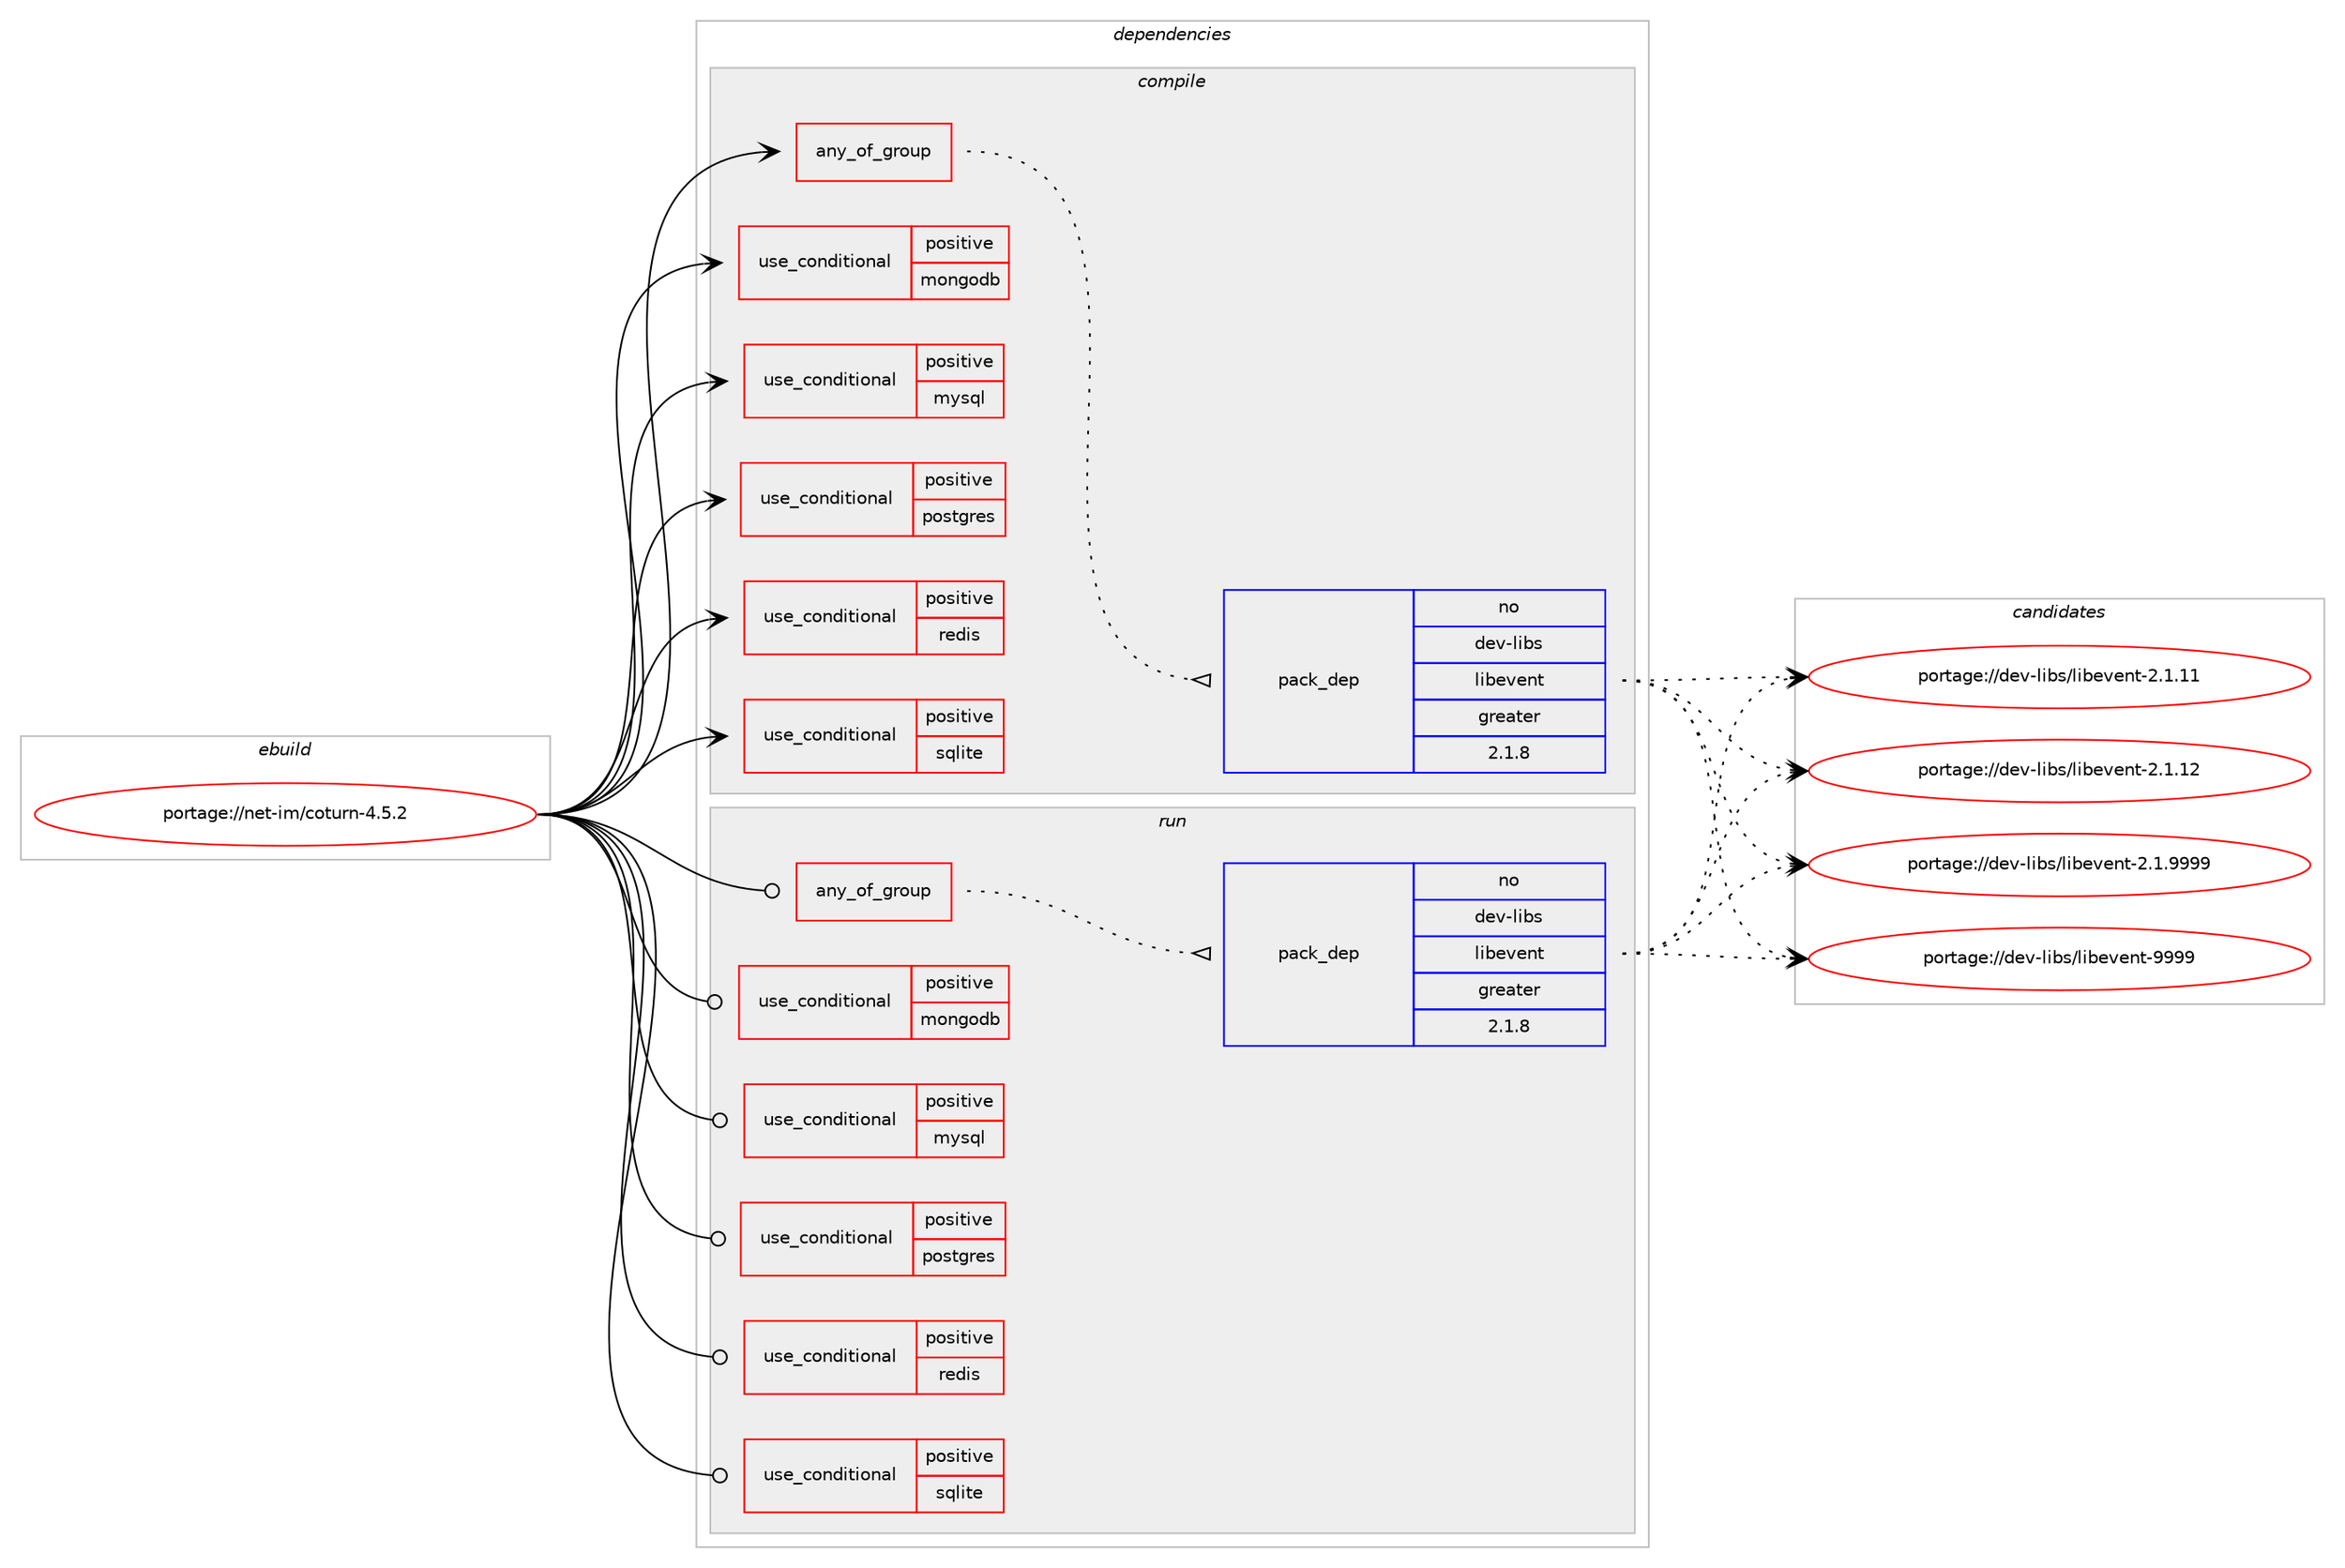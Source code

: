digraph prolog {

# *************
# Graph options
# *************

newrank=true;
concentrate=true;
compound=true;
graph [rankdir=LR,fontname=Helvetica,fontsize=10,ranksep=1.5];#, ranksep=2.5, nodesep=0.2];
edge  [arrowhead=vee];
node  [fontname=Helvetica,fontsize=10];

# **********
# The ebuild
# **********

subgraph cluster_leftcol {
color=gray;
rank=same;
label=<<i>ebuild</i>>;
id [label="portage://net-im/coturn-4.5.2", color=red, width=4, href="../net-im/coturn-4.5.2.svg"];
}

# ****************
# The dependencies
# ****************

subgraph cluster_midcol {
color=gray;
label=<<i>dependencies</i>>;
subgraph cluster_compile {
fillcolor="#eeeeee";
style=filled;
label=<<i>compile</i>>;
subgraph any15 {
dependency831 [label=<<TABLE BORDER="0" CELLBORDER="1" CELLSPACING="0" CELLPADDING="4"><TR><TD CELLPADDING="10">any_of_group</TD></TR></TABLE>>, shape=none, color=red];# *** BEGIN UNKNOWN DEPENDENCY TYPE (TODO) ***
# dependency831 -> package_dependency(portage://net-im/coturn-4.5.2,install,no,dev-libs,libevent,none,[,,],[],[use(disable(ssl),none),use(enable(libressl),none)])
# *** END UNKNOWN DEPENDENCY TYPE (TODO) ***

# *** BEGIN UNKNOWN DEPENDENCY TYPE (TODO) ***
# dependency831 -> package_dependency(portage://net-im/coturn-4.5.2,install,no,dev-libs,libevent,none,[,,],[],[use(enable(ssl),none),use(disable(libressl),none)])
# *** END UNKNOWN DEPENDENCY TYPE (TODO) ***

subgraph pack206 {
dependency832 [label=<<TABLE BORDER="0" CELLBORDER="1" CELLSPACING="0" CELLPADDING="4" WIDTH="220"><TR><TD ROWSPAN="6" CELLPADDING="30">pack_dep</TD></TR><TR><TD WIDTH="110">no</TD></TR><TR><TD>dev-libs</TD></TR><TR><TD>libevent</TD></TR><TR><TD>greater</TD></TR><TR><TD>2.1.8</TD></TR></TABLE>>, shape=none, color=blue];
}
dependency831:e -> dependency832:w [weight=20,style="dotted",arrowhead="oinv"];
}
id:e -> dependency831:w [weight=20,style="solid",arrowhead="vee"];
subgraph cond612 {
dependency833 [label=<<TABLE BORDER="0" CELLBORDER="1" CELLSPACING="0" CELLPADDING="4"><TR><TD ROWSPAN="3" CELLPADDING="10">use_conditional</TD></TR><TR><TD>positive</TD></TR><TR><TD>mongodb</TD></TR></TABLE>>, shape=none, color=red];
# *** BEGIN UNKNOWN DEPENDENCY TYPE (TODO) ***
# dependency833 -> package_dependency(portage://net-im/coturn-4.5.2,install,no,dev-libs,mongo-c-driver,none,[,,],[],[])
# *** END UNKNOWN DEPENDENCY TYPE (TODO) ***

}
id:e -> dependency833:w [weight=20,style="solid",arrowhead="vee"];
subgraph cond613 {
dependency834 [label=<<TABLE BORDER="0" CELLBORDER="1" CELLSPACING="0" CELLPADDING="4"><TR><TD ROWSPAN="3" CELLPADDING="10">use_conditional</TD></TR><TR><TD>positive</TD></TR><TR><TD>mysql</TD></TR></TABLE>>, shape=none, color=red];
# *** BEGIN UNKNOWN DEPENDENCY TYPE (TODO) ***
# dependency834 -> package_dependency(portage://net-im/coturn-4.5.2,install,no,dev-db,mysql-connector-c,none,[,,],[],[])
# *** END UNKNOWN DEPENDENCY TYPE (TODO) ***

}
id:e -> dependency834:w [weight=20,style="solid",arrowhead="vee"];
subgraph cond614 {
dependency835 [label=<<TABLE BORDER="0" CELLBORDER="1" CELLSPACING="0" CELLPADDING="4"><TR><TD ROWSPAN="3" CELLPADDING="10">use_conditional</TD></TR><TR><TD>positive</TD></TR><TR><TD>postgres</TD></TR></TABLE>>, shape=none, color=red];
# *** BEGIN UNKNOWN DEPENDENCY TYPE (TODO) ***
# dependency835 -> package_dependency(portage://net-im/coturn-4.5.2,install,no,dev-db,postgresql,none,[,,],any_different_slot,[])
# *** END UNKNOWN DEPENDENCY TYPE (TODO) ***

}
id:e -> dependency835:w [weight=20,style="solid",arrowhead="vee"];
subgraph cond615 {
dependency836 [label=<<TABLE BORDER="0" CELLBORDER="1" CELLSPACING="0" CELLPADDING="4"><TR><TD ROWSPAN="3" CELLPADDING="10">use_conditional</TD></TR><TR><TD>positive</TD></TR><TR><TD>redis</TD></TR></TABLE>>, shape=none, color=red];
# *** BEGIN UNKNOWN DEPENDENCY TYPE (TODO) ***
# dependency836 -> package_dependency(portage://net-im/coturn-4.5.2,install,no,dev-libs,hiredis,none,[,,],[],[])
# *** END UNKNOWN DEPENDENCY TYPE (TODO) ***

}
id:e -> dependency836:w [weight=20,style="solid",arrowhead="vee"];
subgraph cond616 {
dependency837 [label=<<TABLE BORDER="0" CELLBORDER="1" CELLSPACING="0" CELLPADDING="4"><TR><TD ROWSPAN="3" CELLPADDING="10">use_conditional</TD></TR><TR><TD>positive</TD></TR><TR><TD>sqlite</TD></TR></TABLE>>, shape=none, color=red];
# *** BEGIN UNKNOWN DEPENDENCY TYPE (TODO) ***
# dependency837 -> package_dependency(portage://net-im/coturn-4.5.2,install,no,dev-db,sqlite,none,[,,],[],[])
# *** END UNKNOWN DEPENDENCY TYPE (TODO) ***

}
id:e -> dependency837:w [weight=20,style="solid",arrowhead="vee"];
# *** BEGIN UNKNOWN DEPENDENCY TYPE (TODO) ***
# id -> package_dependency(portage://net-im/coturn-4.5.2,install,no,acct-group,turnserver,none,[,,],[],[])
# *** END UNKNOWN DEPENDENCY TYPE (TODO) ***

# *** BEGIN UNKNOWN DEPENDENCY TYPE (TODO) ***
# id -> package_dependency(portage://net-im/coturn-4.5.2,install,no,acct-user,turnserver,none,[,,],[],[])
# *** END UNKNOWN DEPENDENCY TYPE (TODO) ***

}
subgraph cluster_compileandrun {
fillcolor="#eeeeee";
style=filled;
label=<<i>compile and run</i>>;
}
subgraph cluster_run {
fillcolor="#eeeeee";
style=filled;
label=<<i>run</i>>;
subgraph any16 {
dependency838 [label=<<TABLE BORDER="0" CELLBORDER="1" CELLSPACING="0" CELLPADDING="4"><TR><TD CELLPADDING="10">any_of_group</TD></TR></TABLE>>, shape=none, color=red];# *** BEGIN UNKNOWN DEPENDENCY TYPE (TODO) ***
# dependency838 -> package_dependency(portage://net-im/coturn-4.5.2,run,no,dev-libs,libevent,none,[,,],[],[use(disable(ssl),none),use(enable(libressl),none)])
# *** END UNKNOWN DEPENDENCY TYPE (TODO) ***

# *** BEGIN UNKNOWN DEPENDENCY TYPE (TODO) ***
# dependency838 -> package_dependency(portage://net-im/coturn-4.5.2,run,no,dev-libs,libevent,none,[,,],[],[use(enable(ssl),none),use(disable(libressl),none)])
# *** END UNKNOWN DEPENDENCY TYPE (TODO) ***

subgraph pack207 {
dependency839 [label=<<TABLE BORDER="0" CELLBORDER="1" CELLSPACING="0" CELLPADDING="4" WIDTH="220"><TR><TD ROWSPAN="6" CELLPADDING="30">pack_dep</TD></TR><TR><TD WIDTH="110">no</TD></TR><TR><TD>dev-libs</TD></TR><TR><TD>libevent</TD></TR><TR><TD>greater</TD></TR><TR><TD>2.1.8</TD></TR></TABLE>>, shape=none, color=blue];
}
dependency838:e -> dependency839:w [weight=20,style="dotted",arrowhead="oinv"];
}
id:e -> dependency838:w [weight=20,style="solid",arrowhead="odot"];
subgraph cond617 {
dependency840 [label=<<TABLE BORDER="0" CELLBORDER="1" CELLSPACING="0" CELLPADDING="4"><TR><TD ROWSPAN="3" CELLPADDING="10">use_conditional</TD></TR><TR><TD>positive</TD></TR><TR><TD>mongodb</TD></TR></TABLE>>, shape=none, color=red];
# *** BEGIN UNKNOWN DEPENDENCY TYPE (TODO) ***
# dependency840 -> package_dependency(portage://net-im/coturn-4.5.2,run,no,dev-libs,mongo-c-driver,none,[,,],[],[])
# *** END UNKNOWN DEPENDENCY TYPE (TODO) ***

}
id:e -> dependency840:w [weight=20,style="solid",arrowhead="odot"];
subgraph cond618 {
dependency841 [label=<<TABLE BORDER="0" CELLBORDER="1" CELLSPACING="0" CELLPADDING="4"><TR><TD ROWSPAN="3" CELLPADDING="10">use_conditional</TD></TR><TR><TD>positive</TD></TR><TR><TD>mysql</TD></TR></TABLE>>, shape=none, color=red];
# *** BEGIN UNKNOWN DEPENDENCY TYPE (TODO) ***
# dependency841 -> package_dependency(portage://net-im/coturn-4.5.2,run,no,dev-db,mysql-connector-c,none,[,,],[],[])
# *** END UNKNOWN DEPENDENCY TYPE (TODO) ***

}
id:e -> dependency841:w [weight=20,style="solid",arrowhead="odot"];
subgraph cond619 {
dependency842 [label=<<TABLE BORDER="0" CELLBORDER="1" CELLSPACING="0" CELLPADDING="4"><TR><TD ROWSPAN="3" CELLPADDING="10">use_conditional</TD></TR><TR><TD>positive</TD></TR><TR><TD>postgres</TD></TR></TABLE>>, shape=none, color=red];
# *** BEGIN UNKNOWN DEPENDENCY TYPE (TODO) ***
# dependency842 -> package_dependency(portage://net-im/coturn-4.5.2,run,no,dev-db,postgresql,none,[,,],any_different_slot,[])
# *** END UNKNOWN DEPENDENCY TYPE (TODO) ***

}
id:e -> dependency842:w [weight=20,style="solid",arrowhead="odot"];
subgraph cond620 {
dependency843 [label=<<TABLE BORDER="0" CELLBORDER="1" CELLSPACING="0" CELLPADDING="4"><TR><TD ROWSPAN="3" CELLPADDING="10">use_conditional</TD></TR><TR><TD>positive</TD></TR><TR><TD>redis</TD></TR></TABLE>>, shape=none, color=red];
# *** BEGIN UNKNOWN DEPENDENCY TYPE (TODO) ***
# dependency843 -> package_dependency(portage://net-im/coturn-4.5.2,run,no,dev-libs,hiredis,none,[,,],[],[])
# *** END UNKNOWN DEPENDENCY TYPE (TODO) ***

}
id:e -> dependency843:w [weight=20,style="solid",arrowhead="odot"];
subgraph cond621 {
dependency844 [label=<<TABLE BORDER="0" CELLBORDER="1" CELLSPACING="0" CELLPADDING="4"><TR><TD ROWSPAN="3" CELLPADDING="10">use_conditional</TD></TR><TR><TD>positive</TD></TR><TR><TD>sqlite</TD></TR></TABLE>>, shape=none, color=red];
# *** BEGIN UNKNOWN DEPENDENCY TYPE (TODO) ***
# dependency844 -> package_dependency(portage://net-im/coturn-4.5.2,run,no,dev-db,sqlite,none,[,,],[],[])
# *** END UNKNOWN DEPENDENCY TYPE (TODO) ***

}
id:e -> dependency844:w [weight=20,style="solid",arrowhead="odot"];
# *** BEGIN UNKNOWN DEPENDENCY TYPE (TODO) ***
# id -> package_dependency(portage://net-im/coturn-4.5.2,run,no,acct-group,turnserver,none,[,,],[],[])
# *** END UNKNOWN DEPENDENCY TYPE (TODO) ***

# *** BEGIN UNKNOWN DEPENDENCY TYPE (TODO) ***
# id -> package_dependency(portage://net-im/coturn-4.5.2,run,no,acct-user,turnserver,none,[,,],[],[])
# *** END UNKNOWN DEPENDENCY TYPE (TODO) ***

# *** BEGIN UNKNOWN DEPENDENCY TYPE (TODO) ***
# id -> package_dependency(portage://net-im/coturn-4.5.2,run,no,virtual,tmpfiles,none,[,,],[],[])
# *** END UNKNOWN DEPENDENCY TYPE (TODO) ***

}
}

# **************
# The candidates
# **************

subgraph cluster_choices {
rank=same;
color=gray;
label=<<i>candidates</i>>;

subgraph choice206 {
color=black;
nodesep=1;
choice1001011184510810598115471081059810111810111011645504649464949 [label="portage://dev-libs/libevent-2.1.11", color=red, width=4,href="../dev-libs/libevent-2.1.11.svg"];
choice1001011184510810598115471081059810111810111011645504649464950 [label="portage://dev-libs/libevent-2.1.12", color=red, width=4,href="../dev-libs/libevent-2.1.12.svg"];
choice10010111845108105981154710810598101118101110116455046494657575757 [label="portage://dev-libs/libevent-2.1.9999", color=red, width=4,href="../dev-libs/libevent-2.1.9999.svg"];
choice100101118451081059811547108105981011181011101164557575757 [label="portage://dev-libs/libevent-9999", color=red, width=4,href="../dev-libs/libevent-9999.svg"];
dependency832:e -> choice1001011184510810598115471081059810111810111011645504649464949:w [style=dotted,weight="100"];
dependency832:e -> choice1001011184510810598115471081059810111810111011645504649464950:w [style=dotted,weight="100"];
dependency832:e -> choice10010111845108105981154710810598101118101110116455046494657575757:w [style=dotted,weight="100"];
dependency832:e -> choice100101118451081059811547108105981011181011101164557575757:w [style=dotted,weight="100"];
}
subgraph choice207 {
color=black;
nodesep=1;
choice1001011184510810598115471081059810111810111011645504649464949 [label="portage://dev-libs/libevent-2.1.11", color=red, width=4,href="../dev-libs/libevent-2.1.11.svg"];
choice1001011184510810598115471081059810111810111011645504649464950 [label="portage://dev-libs/libevent-2.1.12", color=red, width=4,href="../dev-libs/libevent-2.1.12.svg"];
choice10010111845108105981154710810598101118101110116455046494657575757 [label="portage://dev-libs/libevent-2.1.9999", color=red, width=4,href="../dev-libs/libevent-2.1.9999.svg"];
choice100101118451081059811547108105981011181011101164557575757 [label="portage://dev-libs/libevent-9999", color=red, width=4,href="../dev-libs/libevent-9999.svg"];
dependency839:e -> choice1001011184510810598115471081059810111810111011645504649464949:w [style=dotted,weight="100"];
dependency839:e -> choice1001011184510810598115471081059810111810111011645504649464950:w [style=dotted,weight="100"];
dependency839:e -> choice10010111845108105981154710810598101118101110116455046494657575757:w [style=dotted,weight="100"];
dependency839:e -> choice100101118451081059811547108105981011181011101164557575757:w [style=dotted,weight="100"];
}
}

}
